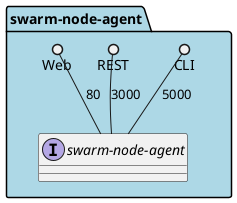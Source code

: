 @startuml

package "swarm-node-agent" #lightblue {
    interface "swarm-node-agent" {

    }
    CLI ()-- "swarm-node-agent" : 5000
    REST ()-- "swarm-node-agent" : 3000
    Web ()-- "swarm-node-agent" : 80
}


@enduml
